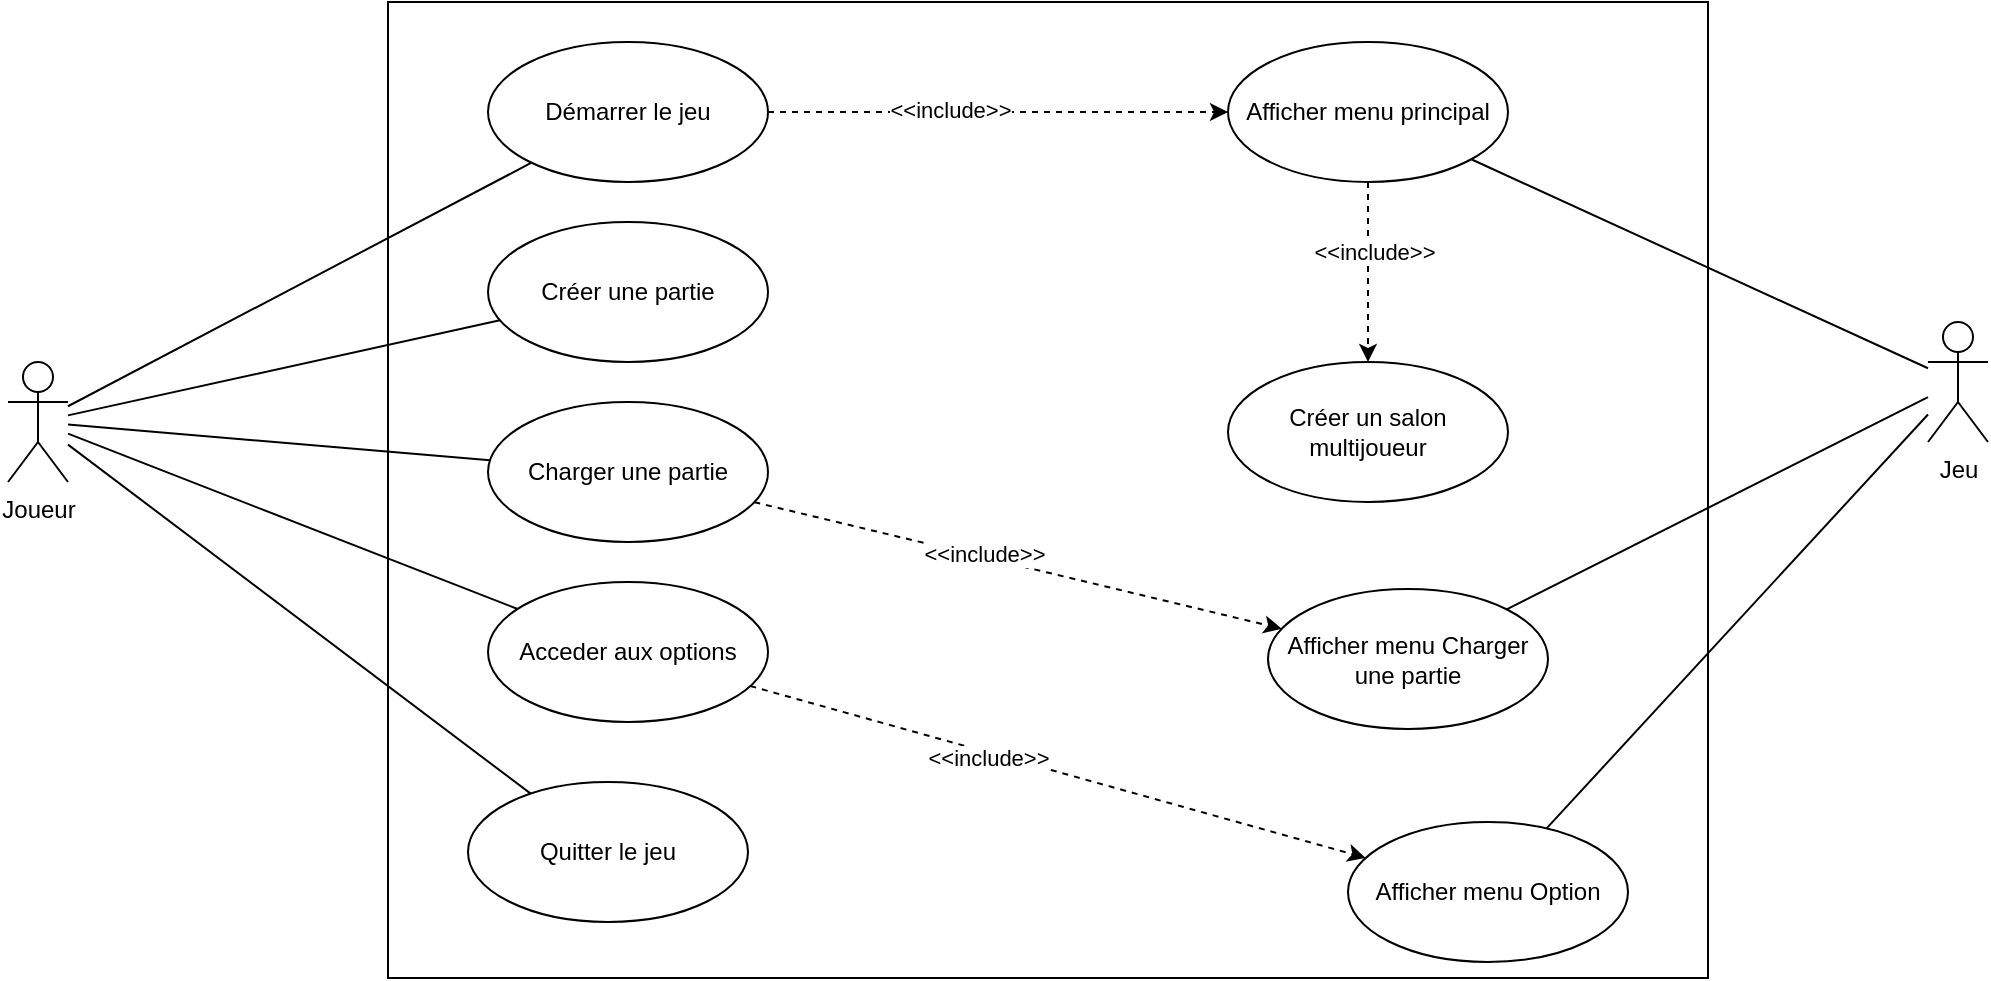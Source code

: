 <mxfile version="14.6.13" type="device"><diagram id="e9d17auqEK72nvCpza8T" name="Page-1"><mxGraphModel dx="1086" dy="806" grid="1" gridSize="10" guides="1" tooltips="1" connect="1" arrows="1" fold="1" page="1" pageScale="1" pageWidth="1169" pageHeight="827" math="0" shadow="0"><root><mxCell id="0"/><mxCell id="1" parent="0"/><mxCell id="4SonnPk5yRRn0g_7Sao2-34" value="" style="html=1;" vertex="1" parent="1"><mxGeometry x="210" y="120" width="660" height="488" as="geometry"/></mxCell><mxCell id="4SonnPk5yRRn0g_7Sao2-16" style="rounded=0;orthogonalLoop=1;jettySize=auto;html=1;endArrow=none;endFill=0;" edge="1" parent="1" source="4SonnPk5yRRn0g_7Sao2-1" target="4SonnPk5yRRn0g_7Sao2-10"><mxGeometry relative="1" as="geometry"/></mxCell><mxCell id="4SonnPk5yRRn0g_7Sao2-29" style="edgeStyle=none;rounded=0;orthogonalLoop=1;jettySize=auto;html=1;endArrow=none;endFill=0;" edge="1" parent="1" source="4SonnPk5yRRn0g_7Sao2-1" target="4SonnPk5yRRn0g_7Sao2-22"><mxGeometry relative="1" as="geometry"/></mxCell><mxCell id="4SonnPk5yRRn0g_7Sao2-30" style="edgeStyle=none;rounded=0;orthogonalLoop=1;jettySize=auto;html=1;endArrow=none;endFill=0;" edge="1" parent="1" source="4SonnPk5yRRn0g_7Sao2-1" target="4SonnPk5yRRn0g_7Sao2-23"><mxGeometry relative="1" as="geometry"/></mxCell><mxCell id="4SonnPk5yRRn0g_7Sao2-31" style="edgeStyle=none;rounded=0;orthogonalLoop=1;jettySize=auto;html=1;endArrow=none;endFill=0;" edge="1" parent="1" source="4SonnPk5yRRn0g_7Sao2-1" target="4SonnPk5yRRn0g_7Sao2-18"><mxGeometry relative="1" as="geometry"/></mxCell><mxCell id="4SonnPk5yRRn0g_7Sao2-32" style="edgeStyle=none;rounded=0;orthogonalLoop=1;jettySize=auto;html=1;endArrow=none;endFill=0;" edge="1" parent="1" source="4SonnPk5yRRn0g_7Sao2-1" target="4SonnPk5yRRn0g_7Sao2-24"><mxGeometry relative="1" as="geometry"/></mxCell><mxCell id="4SonnPk5yRRn0g_7Sao2-1" value="Joueur" style="shape=umlActor;verticalLabelPosition=bottom;verticalAlign=top;html=1;outlineConnect=0;" vertex="1" parent="1"><mxGeometry x="20" y="300" width="30" height="60" as="geometry"/></mxCell><mxCell id="4SonnPk5yRRn0g_7Sao2-15" style="rounded=0;orthogonalLoop=1;jettySize=auto;html=1;endArrow=none;endFill=0;" edge="1" parent="1" source="4SonnPk5yRRn0g_7Sao2-2" target="4SonnPk5yRRn0g_7Sao2-11"><mxGeometry relative="1" as="geometry"/></mxCell><mxCell id="4SonnPk5yRRn0g_7Sao2-27" style="rounded=0;orthogonalLoop=1;jettySize=auto;html=1;endArrow=none;endFill=0;" edge="1" parent="1" source="4SonnPk5yRRn0g_7Sao2-2" target="4SonnPk5yRRn0g_7Sao2-25"><mxGeometry relative="1" as="geometry"><mxPoint x="916" y="420" as="targetPoint"/></mxGeometry></mxCell><mxCell id="4SonnPk5yRRn0g_7Sao2-28" style="rounded=0;orthogonalLoop=1;jettySize=auto;html=1;endArrow=none;endFill=0;" edge="1" parent="1" source="4SonnPk5yRRn0g_7Sao2-2" target="4SonnPk5yRRn0g_7Sao2-26"><mxGeometry relative="1" as="geometry"/></mxCell><mxCell id="4SonnPk5yRRn0g_7Sao2-2" value="Jeu" style="shape=umlActor;verticalLabelPosition=bottom;verticalAlign=top;html=1;outlineConnect=0;" vertex="1" parent="1"><mxGeometry x="980" y="280" width="30" height="60" as="geometry"/></mxCell><mxCell id="4SonnPk5yRRn0g_7Sao2-12" style="edgeStyle=orthogonalEdgeStyle;rounded=0;orthogonalLoop=1;jettySize=auto;html=1;dashed=1;" edge="1" parent="1" source="4SonnPk5yRRn0g_7Sao2-10" target="4SonnPk5yRRn0g_7Sao2-11"><mxGeometry relative="1" as="geometry"/></mxCell><mxCell id="4SonnPk5yRRn0g_7Sao2-13" value="&amp;lt;&amp;lt;include&amp;gt;&amp;gt;" style="edgeLabel;html=1;align=center;verticalAlign=middle;resizable=0;points=[];" vertex="1" connectable="0" parent="4SonnPk5yRRn0g_7Sao2-12"><mxGeometry x="-0.213" y="1" relative="1" as="geometry"><mxPoint as="offset"/></mxGeometry></mxCell><mxCell id="4SonnPk5yRRn0g_7Sao2-10" value="Démarrer le jeu" style="ellipse;whiteSpace=wrap;html=1;" vertex="1" parent="1"><mxGeometry x="260" y="140" width="140" height="70" as="geometry"/></mxCell><mxCell id="4SonnPk5yRRn0g_7Sao2-20" style="edgeStyle=orthogonalEdgeStyle;rounded=0;orthogonalLoop=1;jettySize=auto;html=1;endArrow=classic;endFill=1;dashed=1;" edge="1" parent="1" source="4SonnPk5yRRn0g_7Sao2-11" target="4SonnPk5yRRn0g_7Sao2-14"><mxGeometry relative="1" as="geometry"/></mxCell><mxCell id="4SonnPk5yRRn0g_7Sao2-21" value="&amp;lt;&amp;lt;include&amp;gt;&amp;gt;" style="edgeLabel;html=1;align=center;verticalAlign=middle;resizable=0;points=[];" vertex="1" connectable="0" parent="4SonnPk5yRRn0g_7Sao2-20"><mxGeometry x="-0.22" y="3" relative="1" as="geometry"><mxPoint as="offset"/></mxGeometry></mxCell><mxCell id="4SonnPk5yRRn0g_7Sao2-11" value="Afficher menu principal" style="ellipse;whiteSpace=wrap;html=1;" vertex="1" parent="1"><mxGeometry x="630" y="140" width="140" height="70" as="geometry"/></mxCell><mxCell id="4SonnPk5yRRn0g_7Sao2-14" value="Créer un salon multijoueur" style="ellipse;whiteSpace=wrap;html=1;" vertex="1" parent="1"><mxGeometry x="630" y="300" width="140" height="70" as="geometry"/></mxCell><mxCell id="4SonnPk5yRRn0g_7Sao2-37" style="edgeStyle=none;rounded=0;orthogonalLoop=1;jettySize=auto;html=1;dashed=1;endArrow=classic;endFill=1;" edge="1" parent="1" source="4SonnPk5yRRn0g_7Sao2-18" target="4SonnPk5yRRn0g_7Sao2-26"><mxGeometry relative="1" as="geometry"/></mxCell><mxCell id="4SonnPk5yRRn0g_7Sao2-41" value="&amp;lt;&amp;lt;include&amp;gt;&amp;gt;" style="edgeLabel;html=1;align=center;verticalAlign=middle;resizable=0;points=[];" vertex="1" connectable="0" parent="4SonnPk5yRRn0g_7Sao2-37"><mxGeometry x="-0.225" y="-2" relative="1" as="geometry"><mxPoint as="offset"/></mxGeometry></mxCell><mxCell id="4SonnPk5yRRn0g_7Sao2-18" value="Acceder aux options" style="ellipse;whiteSpace=wrap;html=1;" vertex="1" parent="1"><mxGeometry x="260" y="410" width="140" height="70" as="geometry"/></mxCell><mxCell id="4SonnPk5yRRn0g_7Sao2-22" value="Créer une partie" style="ellipse;whiteSpace=wrap;html=1;" vertex="1" parent="1"><mxGeometry x="260" y="230" width="140" height="70" as="geometry"/></mxCell><mxCell id="4SonnPk5yRRn0g_7Sao2-36" style="edgeStyle=none;rounded=0;orthogonalLoop=1;jettySize=auto;html=1;endArrow=classic;endFill=1;dashed=1;" edge="1" parent="1" source="4SonnPk5yRRn0g_7Sao2-23" target="4SonnPk5yRRn0g_7Sao2-25"><mxGeometry relative="1" as="geometry"/></mxCell><mxCell id="4SonnPk5yRRn0g_7Sao2-38" value="Text" style="edgeLabel;html=1;align=center;verticalAlign=middle;resizable=0;points=[];" vertex="1" connectable="0" parent="4SonnPk5yRRn0g_7Sao2-36"><mxGeometry x="-0.166" relative="1" as="geometry"><mxPoint y="1" as="offset"/></mxGeometry></mxCell><mxCell id="4SonnPk5yRRn0g_7Sao2-40" value="&amp;lt;&amp;lt;include&amp;gt;&amp;gt;" style="edgeLabel;html=1;align=center;verticalAlign=middle;resizable=0;points=[];" vertex="1" connectable="0" parent="4SonnPk5yRRn0g_7Sao2-36"><mxGeometry x="-0.132" y="2" relative="1" as="geometry"><mxPoint as="offset"/></mxGeometry></mxCell><mxCell id="4SonnPk5yRRn0g_7Sao2-23" value="Charger une partie" style="ellipse;whiteSpace=wrap;html=1;" vertex="1" parent="1"><mxGeometry x="260" y="320" width="140" height="70" as="geometry"/></mxCell><mxCell id="4SonnPk5yRRn0g_7Sao2-24" value="Quitter le jeu" style="ellipse;whiteSpace=wrap;html=1;" vertex="1" parent="1"><mxGeometry x="250" y="510" width="140" height="70" as="geometry"/></mxCell><mxCell id="4SonnPk5yRRn0g_7Sao2-25" value="Afficher menu Charger une partie" style="ellipse;whiteSpace=wrap;html=1;" vertex="1" parent="1"><mxGeometry x="650" y="413.5" width="140" height="70" as="geometry"/></mxCell><mxCell id="4SonnPk5yRRn0g_7Sao2-26" value="Afficher menu Option" style="ellipse;whiteSpace=wrap;html=1;" vertex="1" parent="1"><mxGeometry x="690" y="530" width="140" height="70" as="geometry"/></mxCell></root></mxGraphModel></diagram></mxfile>